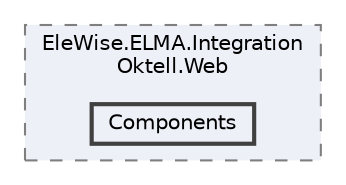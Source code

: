 digraph "Web/Modules/EleWise.ELMA.IntegrationOktell.Web/Components"
{
 // LATEX_PDF_SIZE
  bgcolor="transparent";
  edge [fontname=Helvetica,fontsize=10,labelfontname=Helvetica,labelfontsize=10];
  node [fontname=Helvetica,fontsize=10,shape=box,height=0.2,width=0.4];
  compound=true
  subgraph clusterdir_76668b5ff00bb8e1fb10da1c5add702c {
    graph [ bgcolor="#edf0f7", pencolor="grey50", label="EleWise.ELMA.Integration\lOktell.Web", fontname=Helvetica,fontsize=10 style="filled,dashed", URL="dir_76668b5ff00bb8e1fb10da1c5add702c.html",tooltip=""]
  dir_63b8b832c88aca52de06b8e69b655238 [label="Components", fillcolor="#edf0f7", color="grey25", style="filled,bold", URL="dir_63b8b832c88aca52de06b8e69b655238.html",tooltip=""];
  }
}
